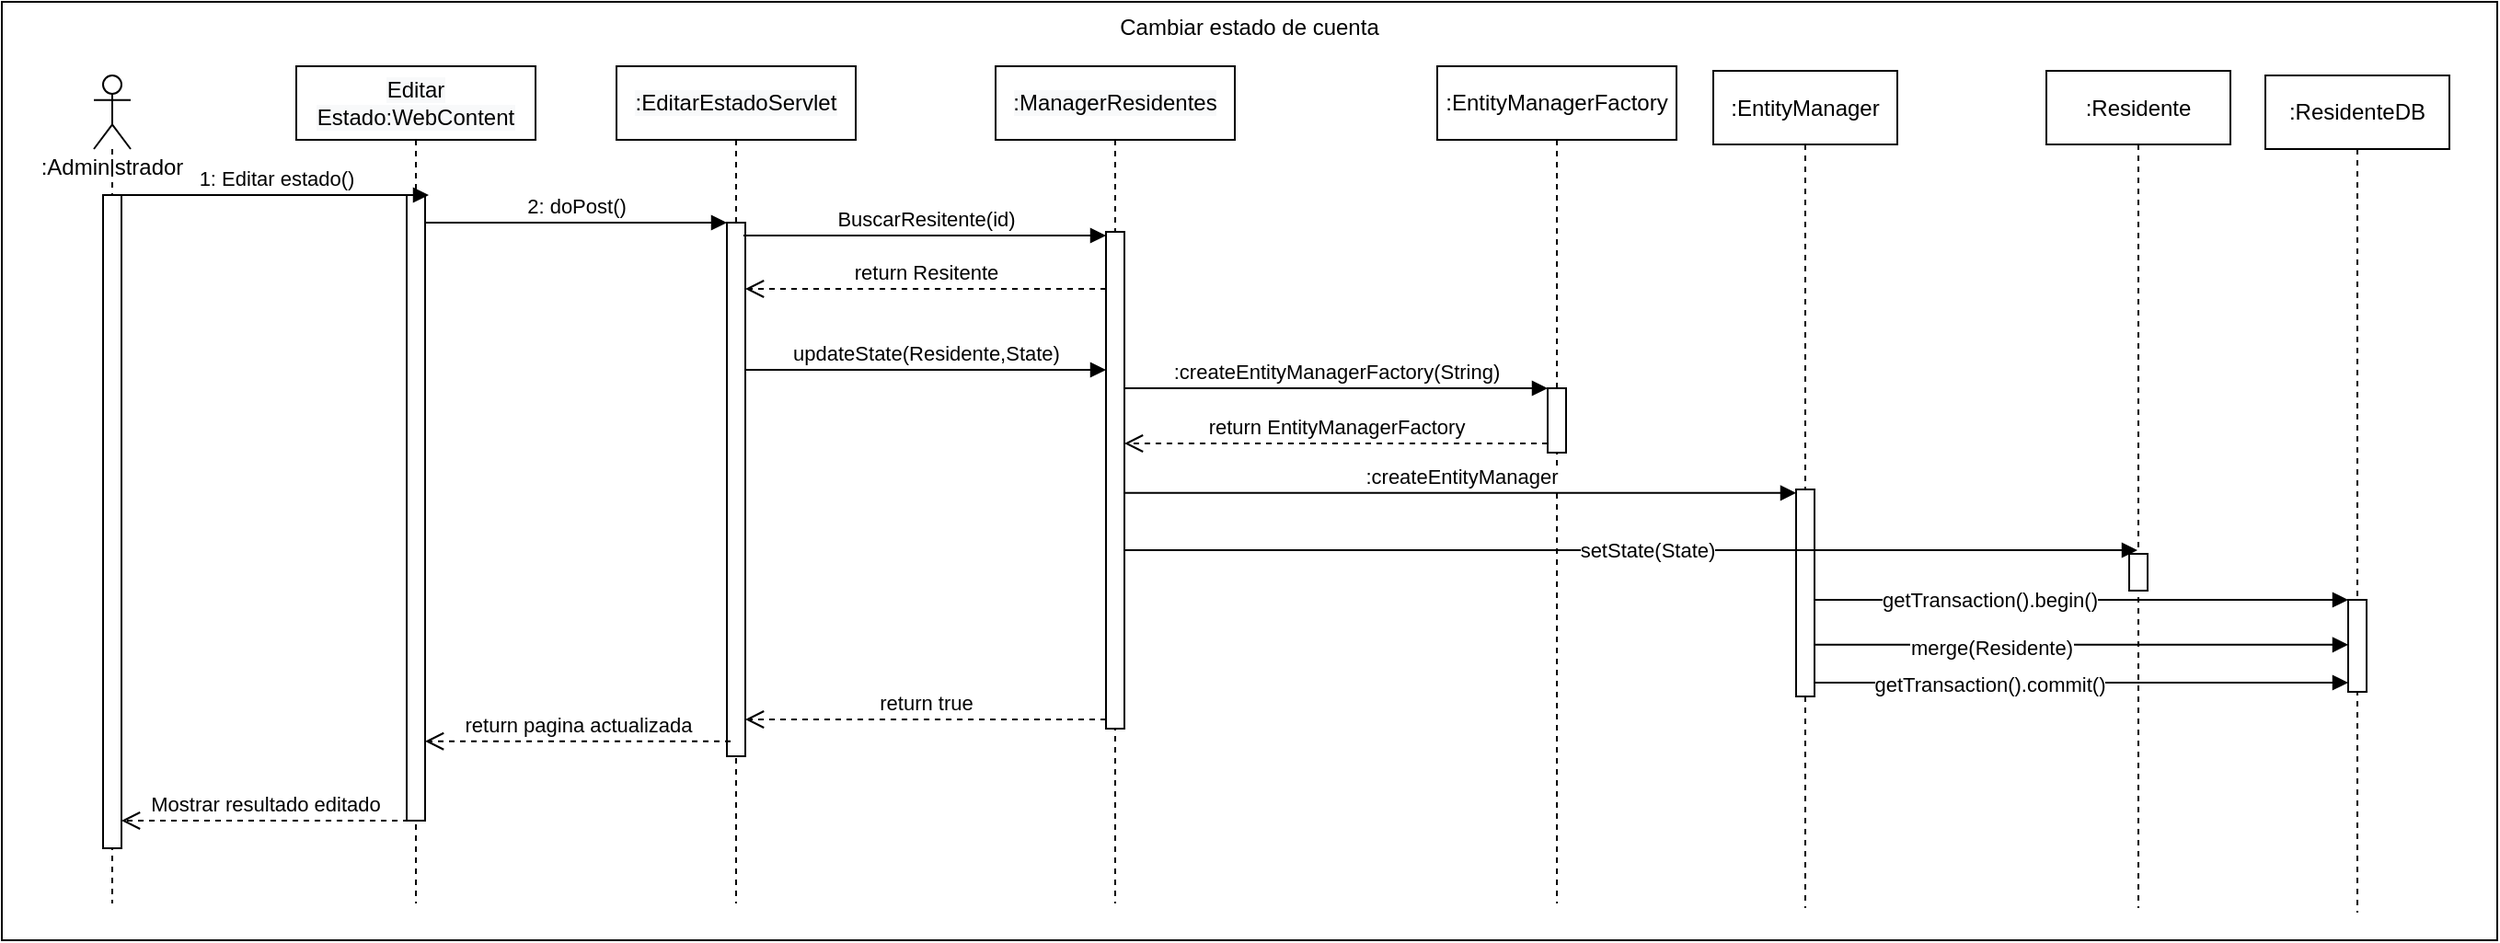 <mxfile version="14.6.11" type="device" pages="4"><diagram id="r4mrBQ5P7d1cM0HOVFNp" name="Page-1"><mxGraphModel dx="948" dy="576" grid="1" gridSize="10" guides="1" tooltips="1" connect="1" arrows="1" fold="1" page="1" pageScale="1" pageWidth="827" pageHeight="1169" math="0" shadow="0"><root><mxCell id="0"/><mxCell id="1" parent="0"/><mxCell id="PN8aczDE3SuEyM_NLOGt-1" value="Cambiar estado de cuenta" style="rounded=0;whiteSpace=wrap;html=1;verticalAlign=top;" parent="1" vertex="1"><mxGeometry x="80" y="40" width="1356" height="510" as="geometry"/></mxCell><mxCell id="PN8aczDE3SuEyM_NLOGt-9" value=":Administrador" style="shape=umlLifeline;participant=umlActor;perimeter=lifelinePerimeter;whiteSpace=wrap;html=1;container=1;collapsible=0;recursiveResize=0;verticalAlign=top;spacingTop=36;outlineConnect=0;size=40;" parent="1" vertex="1"><mxGeometry x="130" y="80" width="20" height="450" as="geometry"/></mxCell><mxCell id="PN8aczDE3SuEyM_NLOGt-15" value="" style="html=1;points=[];perimeter=orthogonalPerimeter;" parent="PN8aczDE3SuEyM_NLOGt-9" vertex="1"><mxGeometry x="5" y="65" width="10" height="355" as="geometry"/></mxCell><mxCell id="PN8aczDE3SuEyM_NLOGt-10" value="&lt;span style=&quot;color: rgb(0 , 0 , 0) ; font-family: &amp;#34;helvetica&amp;#34; ; font-size: 12px ; font-style: normal ; font-weight: 400 ; letter-spacing: normal ; text-align: center ; text-indent: 0px ; text-transform: none ; word-spacing: 0px ; background-color: rgb(248 , 249 , 250) ; display: inline ; float: none&quot;&gt;:ManagerResidentes&lt;/span&gt;" style="shape=umlLifeline;perimeter=lifelinePerimeter;whiteSpace=wrap;html=1;container=1;collapsible=0;recursiveResize=0;outlineConnect=0;" parent="1" vertex="1"><mxGeometry x="620" y="75" width="130" height="455" as="geometry"/></mxCell><mxCell id="PN8aczDE3SuEyM_NLOGt-20" value="" style="html=1;points=[];perimeter=orthogonalPerimeter;" parent="PN8aczDE3SuEyM_NLOGt-10" vertex="1"><mxGeometry x="60" y="90" width="10" height="270" as="geometry"/></mxCell><mxCell id="wjpSuikhrGwFovKsPjBB-1" value="&lt;span style=&quot;color: rgb(0 , 0 , 0) ; font-family: &amp;#34;helvetica&amp;#34; ; font-size: 12px ; font-style: normal ; font-weight: 400 ; letter-spacing: normal ; text-align: center ; text-indent: 0px ; text-transform: none ; word-spacing: 0px ; background-color: rgb(248 , 249 , 250) ; display: inline ; float: none&quot;&gt;:EditarEstadoServlet&lt;/span&gt;" style="shape=umlLifeline;perimeter=lifelinePerimeter;whiteSpace=wrap;html=1;container=1;collapsible=0;recursiveResize=0;outlineConnect=0;" parent="PN8aczDE3SuEyM_NLOGt-10" vertex="1"><mxGeometry x="-206" width="130" height="455" as="geometry"/></mxCell><mxCell id="PN8aczDE3SuEyM_NLOGt-11" value="&lt;span style=&quot;color: rgb(0 , 0 , 0) ; font-family: &amp;#34;helvetica&amp;#34; ; font-size: 12px ; font-style: normal ; font-weight: 400 ; letter-spacing: normal ; text-align: center ; text-indent: 0px ; text-transform: none ; word-spacing: 0px ; background-color: rgb(248 , 249 , 250) ; display: inline ; float: none&quot;&gt;:EditarEstadoServlet&lt;/span&gt;" style="shape=umlLifeline;perimeter=lifelinePerimeter;whiteSpace=wrap;html=1;container=1;collapsible=0;recursiveResize=0;outlineConnect=0;" parent="1" vertex="1"><mxGeometry x="414" y="75" width="130" height="455" as="geometry"/></mxCell><mxCell id="PN8aczDE3SuEyM_NLOGt-12" value=":ResidenteDB" style="shape=umlLifeline;perimeter=lifelinePerimeter;whiteSpace=wrap;html=1;container=1;collapsible=0;recursiveResize=0;outlineConnect=0;" parent="1" vertex="1"><mxGeometry x="1310" y="80" width="100" height="455" as="geometry"/></mxCell><mxCell id="PN8aczDE3SuEyM_NLOGt-23" value="" style="html=1;points=[];perimeter=orthogonalPerimeter;" parent="PN8aczDE3SuEyM_NLOGt-12" vertex="1"><mxGeometry x="45" y="285" width="10" height="50" as="geometry"/></mxCell><mxCell id="PN8aczDE3SuEyM_NLOGt-18" value="2: doPost()" style="html=1;verticalAlign=bottom;endArrow=block;" parent="1" source="PN8aczDE3SuEyM_NLOGt-26" target="PN8aczDE3SuEyM_NLOGt-30" edge="1"><mxGeometry width="80" relative="1" as="geometry"><mxPoint x="330" y="325" as="sourcePoint"/><mxPoint x="481" y="160" as="targetPoint"/><Array as="points"><mxPoint x="340" y="160"/></Array></mxGeometry></mxCell><mxCell id="PN8aczDE3SuEyM_NLOGt-19" value="updateState(Residente,State)" style="html=1;verticalAlign=bottom;endArrow=block;" parent="1" source="PN8aczDE3SuEyM_NLOGt-30" target="PN8aczDE3SuEyM_NLOGt-20" edge="1"><mxGeometry width="80" relative="1" as="geometry"><mxPoint x="479" y="240" as="sourcePoint"/><mxPoint x="533" y="170" as="targetPoint"/><Array as="points"><mxPoint x="590" y="240"/></Array></mxGeometry></mxCell><mxCell id="PN8aczDE3SuEyM_NLOGt-25" value="&lt;span style=&quot;color: rgb(0 , 0 , 0) ; font-family: &amp;#34;helvetica&amp;#34; ; font-size: 12px ; font-style: normal ; font-weight: 400 ; letter-spacing: normal ; text-align: center ; text-indent: 0px ; text-transform: none ; word-spacing: 0px ; background-color: rgb(248 , 249 , 250) ; display: inline ; float: none&quot;&gt;Editar Estado:WebContent&lt;/span&gt;" style="shape=umlLifeline;perimeter=lifelinePerimeter;whiteSpace=wrap;html=1;container=1;collapsible=0;recursiveResize=0;outlineConnect=0;" parent="1" vertex="1"><mxGeometry x="240" y="75" width="130" height="455" as="geometry"/></mxCell><mxCell id="PN8aczDE3SuEyM_NLOGt-26" value="" style="html=1;points=[];perimeter=orthogonalPerimeter;" parent="PN8aczDE3SuEyM_NLOGt-25" vertex="1"><mxGeometry x="60" y="70" width="10" height="340" as="geometry"/></mxCell><mxCell id="PN8aczDE3SuEyM_NLOGt-29" value="1: Editar estado()" style="html=1;verticalAlign=bottom;endArrow=block;entryX=1.2;entryY=0;entryDx=0;entryDy=0;entryPerimeter=0;" parent="1" target="PN8aczDE3SuEyM_NLOGt-26" edge="1"><mxGeometry width="80" relative="1" as="geometry"><mxPoint x="145" y="145" as="sourcePoint"/><mxPoint x="298" y="145" as="targetPoint"/></mxGeometry></mxCell><mxCell id="PN8aczDE3SuEyM_NLOGt-30" value="" style="html=1;points=[];perimeter=orthogonalPerimeter;" parent="1" vertex="1"><mxGeometry x="474" y="160" width="10" height="290" as="geometry"/></mxCell><mxCell id="PN8aczDE3SuEyM_NLOGt-33" value="BuscarResitente(id)" style="html=1;verticalAlign=bottom;endArrow=block;" parent="1" target="PN8aczDE3SuEyM_NLOGt-20" edge="1"><mxGeometry width="80" relative="1" as="geometry"><mxPoint x="483" y="167" as="sourcePoint"/><mxPoint x="686" y="167" as="targetPoint"/><Array as="points"/></mxGeometry></mxCell><mxCell id="PN8aczDE3SuEyM_NLOGt-34" value="return Resitente" style="html=1;verticalAlign=bottom;endArrow=open;dashed=1;endSize=8;" parent="1" target="PN8aczDE3SuEyM_NLOGt-30" edge="1"><mxGeometry relative="1" as="geometry"><mxPoint x="484" y="210.0" as="targetPoint"/><mxPoint x="680" y="196" as="sourcePoint"/></mxGeometry></mxCell><mxCell id="PN8aczDE3SuEyM_NLOGt-36" value="Mostrar resultado editado" style="html=1;verticalAlign=bottom;endArrow=open;dashed=1;endSize=8;exitX=0.1;exitY=1;exitDx=0;exitDy=0;exitPerimeter=0;" parent="1" source="PN8aczDE3SuEyM_NLOGt-26" target="PN8aczDE3SuEyM_NLOGt-15" edge="1"><mxGeometry relative="1" as="geometry"><mxPoint x="150" y="320" as="targetPoint"/><mxPoint x="300" y="320" as="sourcePoint"/><Array as="points"><mxPoint x="240" y="485"/></Array></mxGeometry></mxCell><mxCell id="PN8aczDE3SuEyM_NLOGt-38" value="" style="html=1;verticalAlign=bottom;endArrow=block;" parent="1" edge="1"><mxGeometry x="0.096" y="10" width="80" relative="1" as="geometry"><mxPoint x="1065" y="389.41" as="sourcePoint"/><mxPoint x="1355" y="389.41" as="targetPoint"/><Array as="points"><mxPoint x="1090" y="389.41"/></Array><mxPoint as="offset"/></mxGeometry></mxCell><mxCell id="PN8aczDE3SuEyM_NLOGt-42" value="merge(Residente)" style="edgeLabel;html=1;align=center;verticalAlign=middle;resizable=0;points=[];" parent="PN8aczDE3SuEyM_NLOGt-38" vertex="1" connectable="0"><mxGeometry x="-0.156" y="-1" relative="1" as="geometry"><mxPoint x="-27" as="offset"/></mxGeometry></mxCell><mxCell id="PN8aczDE3SuEyM_NLOGt-39" value="" style="html=1;verticalAlign=bottom;endArrow=block;" parent="1" edge="1" target="PN8aczDE3SuEyM_NLOGt-23" source="Jcjtb8hHimO8J8znYw3e-2"><mxGeometry x="0.096" y="10" width="80" relative="1" as="geometry"><mxPoint x="690" y="379" as="sourcePoint"/><mxPoint x="995" y="379" as="targetPoint"/><Array as="points"><mxPoint x="1120" y="410"/></Array><mxPoint as="offset"/></mxGeometry></mxCell><mxCell id="PN8aczDE3SuEyM_NLOGt-43" value="getTransaction().commit()" style="edgeLabel;html=1;align=center;verticalAlign=middle;resizable=0;points=[];" parent="PN8aczDE3SuEyM_NLOGt-39" vertex="1" connectable="0"><mxGeometry x="0.146" y="-2" relative="1" as="geometry"><mxPoint x="-71" y="-1" as="offset"/></mxGeometry></mxCell><mxCell id="PN8aczDE3SuEyM_NLOGt-44" value="return true" style="html=1;verticalAlign=bottom;endArrow=open;dashed=1;endSize=8;" parent="1" edge="1"><mxGeometry relative="1" as="geometry"><mxPoint x="484" y="430" as="targetPoint"/><mxPoint x="680" y="430" as="sourcePoint"/></mxGeometry></mxCell><mxCell id="PN8aczDE3SuEyM_NLOGt-46" value=":Residente" style="shape=umlLifeline;perimeter=lifelinePerimeter;whiteSpace=wrap;html=1;container=1;collapsible=0;recursiveResize=0;outlineConnect=0;" parent="1" vertex="1"><mxGeometry x="1191" y="77.5" width="100" height="455" as="geometry"/></mxCell><mxCell id="PN8aczDE3SuEyM_NLOGt-47" value="" style="html=1;points=[];perimeter=orthogonalPerimeter;" parent="PN8aczDE3SuEyM_NLOGt-46" vertex="1"><mxGeometry x="45" y="262.5" width="10" height="20" as="geometry"/></mxCell><mxCell id="PN8aczDE3SuEyM_NLOGt-24" value="" style="html=1;verticalAlign=bottom;endArrow=block;" parent="1" edge="1" target="PN8aczDE3SuEyM_NLOGt-23" source="Jcjtb8hHimO8J8znYw3e-2"><mxGeometry x="0.096" y="10" width="80" relative="1" as="geometry"><mxPoint x="691" y="319" as="sourcePoint"/><mxPoint x="995" y="319" as="targetPoint"/><Array as="points"/><mxPoint as="offset"/></mxGeometry></mxCell><mxCell id="PN8aczDE3SuEyM_NLOGt-41" value="getTransaction().begin()" style="edgeLabel;html=1;align=center;verticalAlign=middle;resizable=0;points=[];" parent="PN8aczDE3SuEyM_NLOGt-24" vertex="1" connectable="0"><mxGeometry x="-0.256" y="1" relative="1" as="geometry"><mxPoint x="-13" y="1" as="offset"/></mxGeometry></mxCell><mxCell id="PN8aczDE3SuEyM_NLOGt-45" value="return pagina actualizada" style="html=1;verticalAlign=bottom;endArrow=open;dashed=1;endSize=8;exitX=0.2;exitY=0.972;exitDx=0;exitDy=0;exitPerimeter=0;" parent="1" source="PN8aczDE3SuEyM_NLOGt-30" target="PN8aczDE3SuEyM_NLOGt-26" edge="1"><mxGeometry relative="1" as="geometry"><mxPoint x="278" y="335" as="targetPoint"/><mxPoint x="474" y="335" as="sourcePoint"/></mxGeometry></mxCell><mxCell id="Jcjtb8hHimO8J8znYw3e-1" value=":EntityManager" style="shape=umlLifeline;perimeter=lifelinePerimeter;whiteSpace=wrap;html=1;container=1;collapsible=0;recursiveResize=0;outlineConnect=0;" vertex="1" parent="1"><mxGeometry x="1010" y="77.5" width="100" height="455" as="geometry"/></mxCell><mxCell id="Jcjtb8hHimO8J8znYw3e-2" value="" style="html=1;points=[];perimeter=orthogonalPerimeter;" vertex="1" parent="Jcjtb8hHimO8J8znYw3e-1"><mxGeometry x="45" y="227.5" width="10" height="112.5" as="geometry"/></mxCell><mxCell id="Jcjtb8hHimO8J8znYw3e-3" value=":EntityManagerFactory" style="shape=umlLifeline;perimeter=lifelinePerimeter;whiteSpace=wrap;html=1;container=1;collapsible=0;recursiveResize=0;outlineConnect=0;" vertex="1" parent="1"><mxGeometry x="860" y="75" width="130" height="455" as="geometry"/></mxCell><mxCell id="Jcjtb8hHimO8J8znYw3e-4" value="" style="html=1;points=[];perimeter=orthogonalPerimeter;" vertex="1" parent="Jcjtb8hHimO8J8znYw3e-3"><mxGeometry x="60" y="175" width="10" height="35" as="geometry"/></mxCell><mxCell id="IOgVTO70VKe9wo78DzLq-1" value=":createEntityManagerFactory(String)" style="html=1;verticalAlign=bottom;endArrow=block;" edge="1" parent="1" source="PN8aczDE3SuEyM_NLOGt-20" target="Jcjtb8hHimO8J8znYw3e-4"><mxGeometry width="80" relative="1" as="geometry"><mxPoint x="631" y="-50" as="sourcePoint"/><mxPoint x="820" y="-50" as="targetPoint"/><Array as="points"><mxPoint x="720" y="250"/></Array></mxGeometry></mxCell><mxCell id="IOgVTO70VKe9wo78DzLq-2" value="return EntityManagerFactory" style="html=1;verticalAlign=bottom;endArrow=open;dashed=1;endSize=8;" edge="1" parent="1" source="Jcjtb8hHimO8J8znYw3e-4"><mxGeometry relative="1" as="geometry"><mxPoint x="690" y="280" as="targetPoint"/><mxPoint x="880" y="280" as="sourcePoint"/><Array as="points"><mxPoint x="825" y="280"/></Array></mxGeometry></mxCell><mxCell id="IOgVTO70VKe9wo78DzLq-3" value=":createEntityManager" style="html=1;verticalAlign=bottom;endArrow=block;" edge="1" parent="1" target="Jcjtb8hHimO8J8znYw3e-2"><mxGeometry width="80" relative="1" as="geometry"><mxPoint x="690" y="306.91" as="sourcePoint"/><mxPoint x="845" y="306.91" as="targetPoint"/><Array as="points"><mxPoint x="730" y="306.91"/></Array></mxGeometry></mxCell><mxCell id="PN8aczDE3SuEyM_NLOGt-48" value="" style="html=1;verticalAlign=bottom;endArrow=block;" parent="1" target="PN8aczDE3SuEyM_NLOGt-46" edge="1" source="PN8aczDE3SuEyM_NLOGt-20"><mxGeometry x="0.096" y="10" width="80" relative="1" as="geometry"><mxPoint x="690" y="264.5" as="sourcePoint"/><mxPoint x="830" y="265" as="targetPoint"/><Array as="points"><mxPoint x="910" y="338"/></Array><mxPoint as="offset"/></mxGeometry></mxCell><mxCell id="PN8aczDE3SuEyM_NLOGt-49" value="setState(State)" style="edgeLabel;html=1;align=center;verticalAlign=middle;resizable=0;points=[];" parent="PN8aczDE3SuEyM_NLOGt-48" vertex="1" connectable="0"><mxGeometry x="-0.256" y="1" relative="1" as="geometry"><mxPoint x="79" y="1" as="offset"/></mxGeometry></mxCell></root></mxGraphModel></diagram><diagram id="fd_8kCWqvwM_rQoTeySt" name="Page-4"><mxGraphModel dx="948" dy="1745" grid="1" gridSize="10" guides="1" tooltips="1" connect="1" arrows="1" fold="1" page="1" pageScale="1" pageWidth="827" pageHeight="1169" math="0" shadow="0"><root><mxCell id="cxSJigPbFtR8tjDPOnSk-0"/><mxCell id="cxSJigPbFtR8tjDPOnSk-1" parent="cxSJigPbFtR8tjDPOnSk-0"/><mxCell id="cxSJigPbFtR8tjDPOnSk-3" value="Sistema" style="rounded=0;whiteSpace=wrap;html=1;verticalAlign=top;" vertex="1" parent="cxSJigPbFtR8tjDPOnSk-1"><mxGeometry x="850" y="-170" width="220" height="350" as="geometry"/></mxCell><mxCell id="cxSJigPbFtR8tjDPOnSk-5" value="WebSite" style="shape=module;align=left;spacingLeft=20;align=center;verticalAlign=top;" vertex="1" parent="cxSJigPbFtR8tjDPOnSk-1"><mxGeometry x="240" y="-140" width="487.5" height="640" as="geometry"/></mxCell><mxCell id="cxSJigPbFtR8tjDPOnSk-6" value="Administrador" style="shape=umlActor;verticalLabelPosition=bottom;verticalAlign=top;html=1;" vertex="1" parent="cxSJigPbFtR8tjDPOnSk-1"><mxGeometry x="52.5" y="250" width="30" height="60" as="geometry"/></mxCell><mxCell id="cxSJigPbFtR8tjDPOnSk-7" value="Propietario" style="shape=umlActor;verticalLabelPosition=bottom;verticalAlign=top;html=1;" vertex="1" parent="cxSJigPbFtR8tjDPOnSk-1"><mxGeometry x="52.5" y="-10" width="30" height="60" as="geometry"/></mxCell><mxCell id="cxSJigPbFtR8tjDPOnSk-8" value="" style="endArrow=classic;dashed=1;html=1;dashPattern=1 3;strokeWidth=2;startArrow=classic;startFill=1;endFill=1;" edge="1" parent="cxSJigPbFtR8tjDPOnSk-1" source="cxSJigPbFtR8tjDPOnSk-6" target="v2WE7bL8oHNRGLSHlAVY-25"><mxGeometry width="50" height="50" relative="1" as="geometry"><mxPoint x="130" y="140" as="sourcePoint"/><mxPoint x="180" y="90" as="targetPoint"/></mxGeometry></mxCell><mxCell id="cxSJigPbFtR8tjDPOnSk-11" value="Crud.jsp" style="shape=module;align=left;spacingLeft=20;align=center;verticalAlign=top;" vertex="1" parent="cxSJigPbFtR8tjDPOnSk-1"><mxGeometry x="490" y="180" width="100" height="50" as="geometry"/></mxCell><mxCell id="cxSJigPbFtR8tjDPOnSk-12" value=":Login.jsp" style="shape=module;align=left;spacingLeft=20;align=center;verticalAlign=top;" vertex="1" parent="cxSJigPbFtR8tjDPOnSk-1"><mxGeometry x="490" y="110" width="100" height="50" as="geometry"/></mxCell><mxCell id="cxSJigPbFtR8tjDPOnSk-13" value="GenerarRecibo.jsp" style="shape=module;align=left;spacingLeft=20;align=center;verticalAlign=top;" vertex="1" parent="cxSJigPbFtR8tjDPOnSk-1"><mxGeometry x="460" y="250" width="130" height="50" as="geometry"/></mxCell><mxCell id="cxSJigPbFtR8tjDPOnSk-14" value="CargarObligaciones.jsp" style="shape=module;align=left;spacingLeft=20;align=center;verticalAlign=top;" vertex="1" parent="cxSJigPbFtR8tjDPOnSk-1"><mxGeometry x="437.5" y="310" width="155" height="50" as="geometry"/></mxCell><mxCell id="cxSJigPbFtR8tjDPOnSk-15" value="RegistrarReservacion.jsp" style="shape=module;align=left;spacingLeft=20;align=center;verticalAlign=top;" vertex="1" parent="cxSJigPbFtR8tjDPOnSk-1"><mxGeometry x="430" y="-30" width="160" height="50" as="geometry"/></mxCell><mxCell id="cxSJigPbFtR8tjDPOnSk-16" value="Disponibilidad.jsp" style="shape=module;align=left;spacingLeft=20;align=center;verticalAlign=top;" vertex="1" parent="cxSJigPbFtR8tjDPOnSk-1"><mxGeometry x="430" y="40" width="160" height="50" as="geometry"/></mxCell><mxCell id="cxSJigPbFtR8tjDPOnSk-17" value="CalcularValorReservacion.jsp" style="shape=module;align=left;spacingLeft=20;align=center;verticalAlign=top;" vertex="1" parent="cxSJigPbFtR8tjDPOnSk-1"><mxGeometry x="412.5" y="-100" width="180" height="50" as="geometry"/></mxCell><mxCell id="cxSJigPbFtR8tjDPOnSk-18" value="CalcularValorMulta.jsp" style="shape=module;align=left;spacingLeft=20;align=center;verticalAlign=top;" vertex="1" parent="cxSJigPbFtR8tjDPOnSk-1"><mxGeometry x="415" y="370" width="180" height="50" as="geometry"/></mxCell><mxCell id="cxSJigPbFtR8tjDPOnSk-19" value="CambiarEstadoMulta.jsp" style="shape=module;align=left;spacingLeft=20;align=center;verticalAlign=top;" vertex="1" parent="cxSJigPbFtR8tjDPOnSk-1"><mxGeometry x="415" y="430" width="180" height="50" as="geometry"/></mxCell><mxCell id="v2WE7bL8oHNRGLSHlAVY-18" style="edgeStyle=orthogonalEdgeStyle;rounded=0;orthogonalLoop=1;jettySize=auto;html=1;startArrow=none;startFill=0;endArrow=none;endFill=0;" edge="1" parent="cxSJigPbFtR8tjDPOnSk-1" source="v2WE7bL8oHNRGLSHlAVY-0" target="cxSJigPbFtR8tjDPOnSk-12"><mxGeometry relative="1" as="geometry"/></mxCell><mxCell id="H2Wz01hnOReRbJZ0YDyI-7" style="edgeStyle=orthogonalEdgeStyle;rounded=0;orthogonalLoop=1;jettySize=auto;html=1;entryX=0;entryY=0.5;entryDx=0;entryDy=0;entryPerimeter=0;startArrow=none;startFill=0;endArrow=none;endFill=0;" edge="1" parent="cxSJigPbFtR8tjDPOnSk-1" source="v2WE7bL8oHNRGLSHlAVY-0" target="aXYqRayfwp8iAme8TMCH-23"><mxGeometry relative="1" as="geometry"><Array as="points"><mxPoint x="270" y="135"/><mxPoint x="270" y="15"/></Array></mxGeometry></mxCell><mxCell id="H2Wz01hnOReRbJZ0YDyI-13" style="edgeStyle=orthogonalEdgeStyle;rounded=0;orthogonalLoop=1;jettySize=auto;html=1;entryX=0;entryY=0.5;entryDx=0;entryDy=0;entryPerimeter=0;startArrow=none;startFill=0;endArrow=none;endFill=0;" edge="1" parent="cxSJigPbFtR8tjDPOnSk-1" source="v2WE7bL8oHNRGLSHlAVY-0" target="v2WE7bL8oHNRGLSHlAVY-25"><mxGeometry relative="1" as="geometry"><Array as="points"><mxPoint x="350" y="170"/><mxPoint x="270" y="170"/><mxPoint x="270" y="275"/></Array></mxGeometry></mxCell><mxCell id="v2WE7bL8oHNRGLSHlAVY-0" value="" style="shape=providedRequiredInterface;html=1;verticalLabelPosition=bottom;rotation=-180;" vertex="1" parent="cxSJigPbFtR8tjDPOnSk-1"><mxGeometry x="340" y="125" width="20" height="20" as="geometry"/></mxCell><mxCell id="v2WE7bL8oHNRGLSHlAVY-1" value="Control" style="shape=module;align=left;spacingLeft=20;align=center;verticalAlign=top;" vertex="1" parent="cxSJigPbFtR8tjDPOnSk-1"><mxGeometry x="910" y="110" width="100" height="50" as="geometry"/></mxCell><mxCell id="v2WE7bL8oHNRGLSHlAVY-23" style="edgeStyle=orthogonalEdgeStyle;rounded=0;orthogonalLoop=1;jettySize=auto;html=1;startArrow=none;startFill=0;endArrow=none;endFill=0;" edge="1" parent="cxSJigPbFtR8tjDPOnSk-1" source="v2WE7bL8oHNRGLSHlAVY-7" target="cxSJigPbFtR8tjDPOnSk-19"><mxGeometry relative="1" as="geometry"/></mxCell><mxCell id="H2Wz01hnOReRbJZ0YDyI-8" style="edgeStyle=orthogonalEdgeStyle;rounded=0;orthogonalLoop=1;jettySize=auto;html=1;startArrow=none;startFill=0;endArrow=none;endFill=0;" edge="1" parent="cxSJigPbFtR8tjDPOnSk-1" source="v2WE7bL8oHNRGLSHlAVY-7"><mxGeometry relative="1" as="geometry"><mxPoint x="260" y="275" as="targetPoint"/><Array as="points"><mxPoint x="270" y="455"/><mxPoint x="270" y="275"/></Array></mxGeometry></mxCell><mxCell id="v2WE7bL8oHNRGLSHlAVY-7" value="" style="shape=providedRequiredInterface;html=1;verticalLabelPosition=bottom;rotation=-180;" vertex="1" parent="cxSJigPbFtR8tjDPOnSk-1"><mxGeometry x="340" y="445" width="20" height="20" as="geometry"/></mxCell><mxCell id="v2WE7bL8oHNRGLSHlAVY-22" value="" style="edgeStyle=orthogonalEdgeStyle;rounded=0;orthogonalLoop=1;jettySize=auto;html=1;startArrow=none;startFill=0;endArrow=none;endFill=0;" edge="1" parent="cxSJigPbFtR8tjDPOnSk-1" source="v2WE7bL8oHNRGLSHlAVY-8" target="cxSJigPbFtR8tjDPOnSk-18"><mxGeometry relative="1" as="geometry"/></mxCell><mxCell id="H2Wz01hnOReRbJZ0YDyI-9" style="edgeStyle=orthogonalEdgeStyle;rounded=0;orthogonalLoop=1;jettySize=auto;html=1;entryX=0;entryY=0.5;entryDx=0;entryDy=0;entryPerimeter=0;startArrow=none;startFill=0;endArrow=none;endFill=0;" edge="1" parent="cxSJigPbFtR8tjDPOnSk-1" source="v2WE7bL8oHNRGLSHlAVY-8" target="v2WE7bL8oHNRGLSHlAVY-25"><mxGeometry relative="1" as="geometry"><Array as="points"><mxPoint x="270" y="395"/><mxPoint x="270" y="275"/></Array></mxGeometry></mxCell><mxCell id="v2WE7bL8oHNRGLSHlAVY-8" value="" style="shape=providedRequiredInterface;html=1;verticalLabelPosition=bottom;rotation=-180;" vertex="1" parent="cxSJigPbFtR8tjDPOnSk-1"><mxGeometry x="340" y="385" width="20" height="20" as="geometry"/></mxCell><mxCell id="v2WE7bL8oHNRGLSHlAVY-21" style="edgeStyle=orthogonalEdgeStyle;rounded=0;orthogonalLoop=1;jettySize=auto;html=1;startArrow=none;startFill=0;endArrow=none;endFill=0;" edge="1" parent="cxSJigPbFtR8tjDPOnSk-1" source="v2WE7bL8oHNRGLSHlAVY-9" target="cxSJigPbFtR8tjDPOnSk-14"><mxGeometry relative="1" as="geometry"/></mxCell><mxCell id="H2Wz01hnOReRbJZ0YDyI-10" style="edgeStyle=orthogonalEdgeStyle;rounded=0;orthogonalLoop=1;jettySize=auto;html=1;startArrow=none;startFill=0;endArrow=none;endFill=0;" edge="1" parent="cxSJigPbFtR8tjDPOnSk-1" source="v2WE7bL8oHNRGLSHlAVY-9" target="v2WE7bL8oHNRGLSHlAVY-25"><mxGeometry relative="1" as="geometry"><Array as="points"><mxPoint x="270" y="335"/><mxPoint x="270" y="275"/></Array></mxGeometry></mxCell><mxCell id="v2WE7bL8oHNRGLSHlAVY-9" value="" style="shape=providedRequiredInterface;html=1;verticalLabelPosition=bottom;rotation=-180;" vertex="1" parent="cxSJigPbFtR8tjDPOnSk-1"><mxGeometry x="340" y="325" width="20" height="20" as="geometry"/></mxCell><mxCell id="v2WE7bL8oHNRGLSHlAVY-20" style="edgeStyle=orthogonalEdgeStyle;rounded=0;orthogonalLoop=1;jettySize=auto;html=1;startArrow=none;startFill=0;endArrow=none;endFill=0;" edge="1" parent="cxSJigPbFtR8tjDPOnSk-1" source="v2WE7bL8oHNRGLSHlAVY-10" target="cxSJigPbFtR8tjDPOnSk-13"><mxGeometry relative="1" as="geometry"/></mxCell><mxCell id="H2Wz01hnOReRbJZ0YDyI-11" style="edgeStyle=orthogonalEdgeStyle;rounded=0;orthogonalLoop=1;jettySize=auto;html=1;entryX=0;entryY=0.5;entryDx=0;entryDy=0;entryPerimeter=0;startArrow=none;startFill=0;endArrow=none;endFill=0;" edge="1" parent="cxSJigPbFtR8tjDPOnSk-1" source="v2WE7bL8oHNRGLSHlAVY-10" target="v2WE7bL8oHNRGLSHlAVY-25"><mxGeometry relative="1" as="geometry"/></mxCell><mxCell id="v2WE7bL8oHNRGLSHlAVY-10" value="" style="shape=providedRequiredInterface;html=1;verticalLabelPosition=bottom;rotation=-180;" vertex="1" parent="cxSJigPbFtR8tjDPOnSk-1"><mxGeometry x="340" y="265" width="20" height="20" as="geometry"/></mxCell><mxCell id="v2WE7bL8oHNRGLSHlAVY-19" style="edgeStyle=orthogonalEdgeStyle;rounded=0;orthogonalLoop=1;jettySize=auto;html=1;startArrow=none;startFill=0;endArrow=none;endFill=0;" edge="1" parent="cxSJigPbFtR8tjDPOnSk-1" source="v2WE7bL8oHNRGLSHlAVY-11" target="cxSJigPbFtR8tjDPOnSk-11"><mxGeometry relative="1" as="geometry"/></mxCell><mxCell id="H2Wz01hnOReRbJZ0YDyI-12" style="edgeStyle=orthogonalEdgeStyle;rounded=0;orthogonalLoop=1;jettySize=auto;html=1;entryX=0;entryY=0.5;entryDx=0;entryDy=0;entryPerimeter=0;startArrow=none;startFill=0;endArrow=none;endFill=0;" edge="1" parent="cxSJigPbFtR8tjDPOnSk-1" source="v2WE7bL8oHNRGLSHlAVY-11" target="v2WE7bL8oHNRGLSHlAVY-25"><mxGeometry relative="1" as="geometry"><Array as="points"><mxPoint x="270" y="205"/><mxPoint x="270" y="275"/></Array></mxGeometry></mxCell><mxCell id="v2WE7bL8oHNRGLSHlAVY-11" value="" style="shape=providedRequiredInterface;html=1;verticalLabelPosition=bottom;rotation=-180;" vertex="1" parent="cxSJigPbFtR8tjDPOnSk-1"><mxGeometry x="340" y="195" width="20" height="20" as="geometry"/></mxCell><mxCell id="v2WE7bL8oHNRGLSHlAVY-17" value="" style="edgeStyle=orthogonalEdgeStyle;rounded=0;orthogonalLoop=1;jettySize=auto;html=1;startArrow=none;startFill=0;endArrow=none;endFill=0;" edge="1" parent="cxSJigPbFtR8tjDPOnSk-1" source="v2WE7bL8oHNRGLSHlAVY-12" target="cxSJigPbFtR8tjDPOnSk-16"><mxGeometry relative="1" as="geometry"/></mxCell><mxCell id="H2Wz01hnOReRbJZ0YDyI-6" style="edgeStyle=orthogonalEdgeStyle;rounded=0;orthogonalLoop=1;jettySize=auto;html=1;entryX=0;entryY=0.5;entryDx=0;entryDy=0;entryPerimeter=0;startArrow=none;startFill=0;endArrow=none;endFill=0;" edge="1" parent="cxSJigPbFtR8tjDPOnSk-1" source="v2WE7bL8oHNRGLSHlAVY-12" target="aXYqRayfwp8iAme8TMCH-23"><mxGeometry relative="1" as="geometry"><Array as="points"><mxPoint x="270" y="65"/><mxPoint x="270" y="15"/></Array></mxGeometry></mxCell><mxCell id="H2Wz01hnOReRbJZ0YDyI-14" style="edgeStyle=orthogonalEdgeStyle;rounded=0;orthogonalLoop=1;jettySize=auto;html=1;entryX=0;entryY=0.5;entryDx=0;entryDy=0;entryPerimeter=0;startArrow=none;startFill=0;endArrow=none;endFill=0;" edge="1" parent="cxSJigPbFtR8tjDPOnSk-1" source="v2WE7bL8oHNRGLSHlAVY-12" target="v2WE7bL8oHNRGLSHlAVY-25"><mxGeometry relative="1" as="geometry"><Array as="points"><mxPoint x="350" y="110"/><mxPoint x="320" y="110"/><mxPoint x="320" y="170"/><mxPoint x="270" y="170"/><mxPoint x="270" y="275"/></Array></mxGeometry></mxCell><mxCell id="v2WE7bL8oHNRGLSHlAVY-12" value="" style="shape=providedRequiredInterface;html=1;verticalLabelPosition=bottom;rotation=-180;" vertex="1" parent="cxSJigPbFtR8tjDPOnSk-1"><mxGeometry x="340" y="55" width="20" height="20" as="geometry"/></mxCell><mxCell id="v2WE7bL8oHNRGLSHlAVY-16" value="" style="edgeStyle=orthogonalEdgeStyle;rounded=0;orthogonalLoop=1;jettySize=auto;html=1;startArrow=none;startFill=0;endArrow=none;endFill=0;" edge="1" parent="cxSJigPbFtR8tjDPOnSk-1" source="v2WE7bL8oHNRGLSHlAVY-13" target="cxSJigPbFtR8tjDPOnSk-15"><mxGeometry relative="1" as="geometry"/></mxCell><mxCell id="H2Wz01hnOReRbJZ0YDyI-5" style="edgeStyle=orthogonalEdgeStyle;rounded=0;orthogonalLoop=1;jettySize=auto;html=1;entryX=0;entryY=0.5;entryDx=0;entryDy=0;entryPerimeter=0;startArrow=none;startFill=0;endArrow=none;endFill=0;" edge="1" parent="cxSJigPbFtR8tjDPOnSk-1" source="v2WE7bL8oHNRGLSHlAVY-13" target="aXYqRayfwp8iAme8TMCH-23"><mxGeometry relative="1" as="geometry"><Array as="points"><mxPoint x="350" y="-50"/><mxPoint x="270" y="-50"/><mxPoint x="270" y="15"/></Array></mxGeometry></mxCell><mxCell id="H2Wz01hnOReRbJZ0YDyI-15" style="edgeStyle=orthogonalEdgeStyle;rounded=0;orthogonalLoop=1;jettySize=auto;html=1;startArrow=none;startFill=0;endArrow=none;endFill=0;" edge="1" parent="cxSJigPbFtR8tjDPOnSk-1" source="v2WE7bL8oHNRGLSHlAVY-13"><mxGeometry relative="1" as="geometry"><mxPoint x="320" y="170" as="targetPoint"/><Array as="points"><mxPoint x="350" y="20"/><mxPoint x="320" y="20"/></Array></mxGeometry></mxCell><mxCell id="v2WE7bL8oHNRGLSHlAVY-13" value="" style="shape=providedRequiredInterface;html=1;verticalLabelPosition=bottom;rotation=-180;" vertex="1" parent="cxSJigPbFtR8tjDPOnSk-1"><mxGeometry x="340" y="-15" width="20" height="20" as="geometry"/></mxCell><mxCell id="v2WE7bL8oHNRGLSHlAVY-15" value="" style="edgeStyle=orthogonalEdgeStyle;rounded=0;orthogonalLoop=1;jettySize=auto;html=1;startArrow=none;startFill=0;endArrow=none;endFill=0;" edge="1" parent="cxSJigPbFtR8tjDPOnSk-1" source="v2WE7bL8oHNRGLSHlAVY-14" target="cxSJigPbFtR8tjDPOnSk-17"><mxGeometry relative="1" as="geometry"/></mxCell><mxCell id="H2Wz01hnOReRbJZ0YDyI-4" style="edgeStyle=orthogonalEdgeStyle;rounded=0;orthogonalLoop=1;jettySize=auto;html=1;entryX=0;entryY=0.5;entryDx=0;entryDy=0;entryPerimeter=0;startArrow=none;startFill=0;endArrow=none;endFill=0;" edge="1" parent="cxSJigPbFtR8tjDPOnSk-1" source="v2WE7bL8oHNRGLSHlAVY-14" target="aXYqRayfwp8iAme8TMCH-23"><mxGeometry relative="1" as="geometry"><Array as="points"><mxPoint x="270" y="-75"/><mxPoint x="270" y="15"/></Array></mxGeometry></mxCell><mxCell id="H2Wz01hnOReRbJZ0YDyI-16" style="edgeStyle=orthogonalEdgeStyle;rounded=0;orthogonalLoop=1;jettySize=auto;html=1;startArrow=none;startFill=0;endArrow=none;endFill=0;" edge="1" parent="cxSJigPbFtR8tjDPOnSk-1" source="v2WE7bL8oHNRGLSHlAVY-14"><mxGeometry relative="1" as="geometry"><mxPoint x="320" y="20" as="targetPoint"/><Array as="points"><mxPoint x="350" y="-60"/><mxPoint x="320" y="-60"/></Array></mxGeometry></mxCell><mxCell id="v2WE7bL8oHNRGLSHlAVY-14" value="" style="shape=providedRequiredInterface;html=1;verticalLabelPosition=bottom;rotation=-180;" vertex="1" parent="cxSJigPbFtR8tjDPOnSk-1"><mxGeometry x="340" y="-85" width="20" height="20" as="geometry"/></mxCell><mxCell id="v2WE7bL8oHNRGLSHlAVY-25" value="" style="shape=providedRequiredInterface;html=1;verticalLabelPosition=bottom;rotation=-180;" vertex="1" parent="cxSJigPbFtR8tjDPOnSk-1"><mxGeometry x="230" y="260" width="30" height="30" as="geometry"/></mxCell><mxCell id="v2WE7bL8oHNRGLSHlAVY-26" value="" style="endArrow=classic;dashed=1;html=1;dashPattern=1 3;strokeWidth=2;startArrow=classic;startFill=1;endFill=1;entryX=1;entryY=0.5;entryDx=0;entryDy=0;entryPerimeter=0;" edge="1" parent="cxSJigPbFtR8tjDPOnSk-1" source="cxSJigPbFtR8tjDPOnSk-7" target="aXYqRayfwp8iAme8TMCH-23"><mxGeometry width="50" height="50" relative="1" as="geometry"><mxPoint x="90" y="327.917" as="sourcePoint"/><mxPoint x="241.829" y="155" as="targetPoint"/></mxGeometry></mxCell><mxCell id="v2WE7bL8oHNRGLSHlAVY-46" value="" style="edgeStyle=orthogonalEdgeStyle;rounded=0;orthogonalLoop=1;jettySize=auto;html=1;startArrow=none;startFill=0;endArrow=none;endFill=0;" edge="1" parent="cxSJigPbFtR8tjDPOnSk-1" source="v2WE7bL8oHNRGLSHlAVY-39" target="v2WE7bL8oHNRGLSHlAVY-1"><mxGeometry relative="1" as="geometry"/></mxCell><mxCell id="v2WE7bL8oHNRGLSHlAVY-47" value="" style="edgeStyle=orthogonalEdgeStyle;rounded=0;orthogonalLoop=1;jettySize=auto;html=1;startArrow=none;startFill=0;endArrow=none;endFill=0;" edge="1" parent="cxSJigPbFtR8tjDPOnSk-1" source="v2WE7bL8oHNRGLSHlAVY-39" target="cxSJigPbFtR8tjDPOnSk-12"><mxGeometry relative="1" as="geometry"/></mxCell><mxCell id="v2WE7bL8oHNRGLSHlAVY-48" style="edgeStyle=orthogonalEdgeStyle;rounded=0;orthogonalLoop=1;jettySize=auto;html=1;entryX=1;entryY=0.5;entryDx=0;entryDy=0;startArrow=none;startFill=0;endArrow=none;endFill=0;" edge="1" parent="cxSJigPbFtR8tjDPOnSk-1" source="v2WE7bL8oHNRGLSHlAVY-39" target="cxSJigPbFtR8tjDPOnSk-11"><mxGeometry relative="1" as="geometry"><Array as="points"><mxPoint x="680" y="135"/><mxPoint x="680" y="205"/></Array></mxGeometry></mxCell><mxCell id="v2WE7bL8oHNRGLSHlAVY-49" style="edgeStyle=orthogonalEdgeStyle;rounded=0;orthogonalLoop=1;jettySize=auto;html=1;entryX=1;entryY=0.5;entryDx=0;entryDy=0;startArrow=none;startFill=0;endArrow=none;endFill=0;" edge="1" parent="cxSJigPbFtR8tjDPOnSk-1" source="v2WE7bL8oHNRGLSHlAVY-39" target="cxSJigPbFtR8tjDPOnSk-13"><mxGeometry relative="1" as="geometry"><Array as="points"><mxPoint x="680" y="135"/><mxPoint x="680" y="275"/></Array></mxGeometry></mxCell><mxCell id="v2WE7bL8oHNRGLSHlAVY-50" style="edgeStyle=orthogonalEdgeStyle;rounded=0;orthogonalLoop=1;jettySize=auto;html=1;entryX=1;entryY=0.5;entryDx=0;entryDy=0;startArrow=none;startFill=0;endArrow=none;endFill=0;" edge="1" parent="cxSJigPbFtR8tjDPOnSk-1" source="v2WE7bL8oHNRGLSHlAVY-39" target="cxSJigPbFtR8tjDPOnSk-14"><mxGeometry relative="1" as="geometry"><Array as="points"><mxPoint x="680" y="135"/><mxPoint x="680" y="335"/></Array></mxGeometry></mxCell><mxCell id="v2WE7bL8oHNRGLSHlAVY-51" style="edgeStyle=orthogonalEdgeStyle;rounded=0;orthogonalLoop=1;jettySize=auto;html=1;entryX=1;entryY=0.5;entryDx=0;entryDy=0;startArrow=none;startFill=0;endArrow=none;endFill=0;" edge="1" parent="cxSJigPbFtR8tjDPOnSk-1" source="v2WE7bL8oHNRGLSHlAVY-39" target="cxSJigPbFtR8tjDPOnSk-18"><mxGeometry relative="1" as="geometry"><Array as="points"><mxPoint x="680" y="135"/><mxPoint x="680" y="395"/></Array></mxGeometry></mxCell><mxCell id="v2WE7bL8oHNRGLSHlAVY-52" style="edgeStyle=orthogonalEdgeStyle;rounded=0;orthogonalLoop=1;jettySize=auto;html=1;entryX=1;entryY=0.5;entryDx=0;entryDy=0;startArrow=none;startFill=0;endArrow=none;endFill=0;" edge="1" parent="cxSJigPbFtR8tjDPOnSk-1" source="v2WE7bL8oHNRGLSHlAVY-39" target="cxSJigPbFtR8tjDPOnSk-19"><mxGeometry relative="1" as="geometry"><Array as="points"><mxPoint x="680" y="135"/><mxPoint x="680" y="455"/></Array></mxGeometry></mxCell><mxCell id="v2WE7bL8oHNRGLSHlAVY-53" style="edgeStyle=orthogonalEdgeStyle;rounded=0;orthogonalLoop=1;jettySize=auto;html=1;entryX=1;entryY=0.5;entryDx=0;entryDy=0;startArrow=none;startFill=0;endArrow=none;endFill=0;" edge="1" parent="cxSJigPbFtR8tjDPOnSk-1" source="v2WE7bL8oHNRGLSHlAVY-39" target="cxSJigPbFtR8tjDPOnSk-16"><mxGeometry relative="1" as="geometry"><Array as="points"><mxPoint x="680" y="135"/><mxPoint x="680" y="65"/></Array></mxGeometry></mxCell><mxCell id="v2WE7bL8oHNRGLSHlAVY-54" style="edgeStyle=orthogonalEdgeStyle;rounded=0;orthogonalLoop=1;jettySize=auto;html=1;entryX=1;entryY=0.5;entryDx=0;entryDy=0;startArrow=none;startFill=0;endArrow=none;endFill=0;" edge="1" parent="cxSJigPbFtR8tjDPOnSk-1" source="v2WE7bL8oHNRGLSHlAVY-39" target="cxSJigPbFtR8tjDPOnSk-15"><mxGeometry relative="1" as="geometry"><Array as="points"><mxPoint x="680" y="135"/><mxPoint x="680" y="-5"/></Array></mxGeometry></mxCell><mxCell id="v2WE7bL8oHNRGLSHlAVY-55" style="edgeStyle=orthogonalEdgeStyle;rounded=0;orthogonalLoop=1;jettySize=auto;html=1;entryX=1;entryY=0.5;entryDx=0;entryDy=0;startArrow=none;startFill=0;endArrow=none;endFill=0;" edge="1" parent="cxSJigPbFtR8tjDPOnSk-1" source="v2WE7bL8oHNRGLSHlAVY-39" target="cxSJigPbFtR8tjDPOnSk-17"><mxGeometry relative="1" as="geometry"><Array as="points"><mxPoint x="680" y="135"/><mxPoint x="680" y="-75"/></Array></mxGeometry></mxCell><mxCell id="v2WE7bL8oHNRGLSHlAVY-39" value="" style="shape=providedRequiredInterface;html=1;verticalLabelPosition=bottom;rotation=-180;" vertex="1" parent="cxSJigPbFtR8tjDPOnSk-1"><mxGeometry x="710" y="120" width="30" height="30" as="geometry"/></mxCell><mxCell id="v2WE7bL8oHNRGLSHlAVY-44" value="" style="edgeStyle=orthogonalEdgeStyle;rounded=0;orthogonalLoop=1;jettySize=auto;html=1;startArrow=none;startFill=0;endArrow=none;endFill=0;" edge="1" parent="cxSJigPbFtR8tjDPOnSk-1" source="v2WE7bL8oHNRGLSHlAVY-40" target="v2WE7bL8oHNRGLSHlAVY-43"><mxGeometry relative="1" as="geometry"/></mxCell><mxCell id="v2WE7bL8oHNRGLSHlAVY-40" value="MySqlConnector.jar" style="shape=module;align=left;spacingLeft=20;align=center;verticalAlign=top;" vertex="1" parent="cxSJigPbFtR8tjDPOnSk-1"><mxGeometry x="890" y="250" width="140" height="50" as="geometry"/></mxCell><mxCell id="v2WE7bL8oHNRGLSHlAVY-45" value="" style="edgeStyle=orthogonalEdgeStyle;rounded=0;orthogonalLoop=1;jettySize=auto;html=1;startArrow=none;startFill=0;endArrow=none;endFill=0;" edge="1" parent="cxSJigPbFtR8tjDPOnSk-1" source="v2WE7bL8oHNRGLSHlAVY-43" target="v2WE7bL8oHNRGLSHlAVY-1"><mxGeometry relative="1" as="geometry"/></mxCell><mxCell id="v2WE7bL8oHNRGLSHlAVY-43" value="" style="shape=providedRequiredInterface;html=1;verticalLabelPosition=bottom;rotation=-90;" vertex="1" parent="cxSJigPbFtR8tjDPOnSk-1"><mxGeometry x="950" y="205" width="20" height="20" as="geometry"/></mxCell><mxCell id="v2WE7bL8oHNRGLSHlAVY-56" value="ResidentesDB" style="shape=module;align=left;spacingLeft=20;align=center;verticalAlign=top;" vertex="1" parent="cxSJigPbFtR8tjDPOnSk-1"><mxGeometry x="1160" y="-10" width="120" height="50" as="geometry"/></mxCell><mxCell id="v2WE7bL8oHNRGLSHlAVY-58" value="" style="edgeStyle=orthogonalEdgeStyle;rounded=0;orthogonalLoop=1;jettySize=auto;html=1;startArrow=none;startFill=0;endArrow=none;endFill=0;" edge="1" parent="cxSJigPbFtR8tjDPOnSk-1" source="v2WE7bL8oHNRGLSHlAVY-57" target="v2WE7bL8oHNRGLSHlAVY-56"><mxGeometry relative="1" as="geometry"/></mxCell><mxCell id="v2WE7bL8oHNRGLSHlAVY-59" value="" style="edgeStyle=orthogonalEdgeStyle;rounded=0;orthogonalLoop=1;jettySize=auto;html=1;startArrow=none;startFill=0;endArrow=none;endFill=0;entryX=1;entryY=0.5;entryDx=0;entryDy=0;" edge="1" parent="cxSJigPbFtR8tjDPOnSk-1" source="v2WE7bL8oHNRGLSHlAVY-57" target="6ylXQpecxqAcYDMT7kfJ-0"><mxGeometry relative="1" as="geometry"><Array as="points"><mxPoint x="1025" y="15"/></Array></mxGeometry></mxCell><mxCell id="v2WE7bL8oHNRGLSHlAVY-57" value="" style="shape=providedRequiredInterface;html=1;verticalLabelPosition=bottom;rotation=-180;" vertex="1" parent="cxSJigPbFtR8tjDPOnSk-1"><mxGeometry x="1080" width="30" height="30" as="geometry"/></mxCell><mxCell id="6ylXQpecxqAcYDMT7kfJ-10" value="" style="edgeStyle=orthogonalEdgeStyle;rounded=0;orthogonalLoop=1;jettySize=auto;html=1;startArrow=none;startFill=0;endArrow=none;endFill=0;" edge="1" parent="cxSJigPbFtR8tjDPOnSk-1" source="6ylXQpecxqAcYDMT7kfJ-0" target="6ylXQpecxqAcYDMT7kfJ-9"><mxGeometry relative="1" as="geometry"/></mxCell><mxCell id="6ylXQpecxqAcYDMT7kfJ-0" value="Manager" style="shape=module;align=left;spacingLeft=20;align=center;verticalAlign=top;" vertex="1" parent="cxSJigPbFtR8tjDPOnSk-1"><mxGeometry x="915" y="-10" width="100" height="50" as="geometry"/></mxCell><mxCell id="6ylXQpecxqAcYDMT7kfJ-6" value="" style="edgeStyle=orthogonalEdgeStyle;rounded=0;orthogonalLoop=1;jettySize=auto;html=1;startArrow=none;startFill=0;endArrow=none;endFill=0;" edge="1" parent="cxSJigPbFtR8tjDPOnSk-1" source="6ylXQpecxqAcYDMT7kfJ-4" target="6ylXQpecxqAcYDMT7kfJ-0"><mxGeometry relative="1" as="geometry"/></mxCell><mxCell id="6ylXQpecxqAcYDMT7kfJ-11" value="" style="edgeStyle=orthogonalEdgeStyle;rounded=0;orthogonalLoop=1;jettySize=auto;html=1;startArrow=none;startFill=0;endArrow=none;endFill=0;" edge="1" parent="cxSJigPbFtR8tjDPOnSk-1" source="6ylXQpecxqAcYDMT7kfJ-9" target="v2WE7bL8oHNRGLSHlAVY-1"><mxGeometry relative="1" as="geometry"/></mxCell><mxCell id="6ylXQpecxqAcYDMT7kfJ-9" value="" style="shape=providedRequiredInterface;html=1;verticalLabelPosition=bottom;rotation=90;" vertex="1" parent="cxSJigPbFtR8tjDPOnSk-1"><mxGeometry x="955" y="70" width="20" height="20" as="geometry"/></mxCell><mxCell id="aXYqRayfwp8iAme8TMCH-7" value="" style="edgeStyle=orthogonalEdgeStyle;rounded=0;orthogonalLoop=1;jettySize=auto;html=1;startArrow=none;startFill=0;endArrow=none;endFill=0;" edge="1" parent="cxSJigPbFtR8tjDPOnSk-1" source="aXYqRayfwp8iAme8TMCH-5"><mxGeometry relative="1" as="geometry"><mxPoint x="900" y="-150" as="targetPoint"/></mxGeometry></mxCell><mxCell id="aXYqRayfwp8iAme8TMCH-8" value="Modelo" style="shape=module;align=left;spacingLeft=20;align=center;verticalAlign=top;" vertex="1" parent="cxSJigPbFtR8tjDPOnSk-1"><mxGeometry x="891.25" y="-140" width="147.5" height="60" as="geometry"/></mxCell><mxCell id="aXYqRayfwp8iAme8TMCH-9" style="edgeStyle=orthogonalEdgeStyle;rounded=0;orthogonalLoop=1;jettySize=auto;html=1;exitX=0.5;exitY=1;exitDx=0;exitDy=0;startArrow=none;startFill=0;endArrow=none;endFill=0;" edge="1" parent="cxSJigPbFtR8tjDPOnSk-1"><mxGeometry relative="1" as="geometry"><mxPoint x="965" y="-100" as="sourcePoint"/><mxPoint x="965" y="-100" as="targetPoint"/></mxGeometry></mxCell><mxCell id="aXYqRayfwp8iAme8TMCH-12" value="" style="edgeStyle=orthogonalEdgeStyle;rounded=0;orthogonalLoop=1;jettySize=auto;html=1;startArrow=none;startFill=0;endArrow=none;endFill=0;" edge="1" parent="cxSJigPbFtR8tjDPOnSk-1" source="aXYqRayfwp8iAme8TMCH-5"><mxGeometry relative="1" as="geometry"><mxPoint x="900" y="-220" as="targetPoint"/></mxGeometry></mxCell><mxCell id="aXYqRayfwp8iAme8TMCH-13" value="" style="edgeStyle=orthogonalEdgeStyle;rounded=0;orthogonalLoop=1;jettySize=auto;html=1;startArrow=none;startFill=0;endArrow=none;endFill=0;" edge="1" parent="cxSJigPbFtR8tjDPOnSk-1" source="aXYqRayfwp8iAme8TMCH-5"><mxGeometry relative="1" as="geometry"><mxPoint x="900" y="-150" as="targetPoint"/></mxGeometry></mxCell><mxCell id="aXYqRayfwp8iAme8TMCH-22" value="" style="edgeStyle=orthogonalEdgeStyle;rounded=0;orthogonalLoop=1;jettySize=auto;html=1;startArrow=none;startFill=0;endArrow=none;endFill=0;" edge="1" parent="cxSJigPbFtR8tjDPOnSk-1" source="6ylXQpecxqAcYDMT7kfJ-4" target="aXYqRayfwp8iAme8TMCH-8"><mxGeometry relative="1" as="geometry"/></mxCell><mxCell id="6ylXQpecxqAcYDMT7kfJ-4" value="" style="shape=providedRequiredInterface;html=1;verticalLabelPosition=bottom;rotation=90;" vertex="1" parent="cxSJigPbFtR8tjDPOnSk-1"><mxGeometry x="950" y="-60" width="30" height="30" as="geometry"/></mxCell><mxCell id="aXYqRayfwp8iAme8TMCH-23" value="" style="shape=providedRequiredInterface;html=1;verticalLabelPosition=bottom;rotation=-180;" vertex="1" parent="cxSJigPbFtR8tjDPOnSk-1"><mxGeometry x="230" width="30" height="30" as="geometry"/></mxCell></root></mxGraphModel></diagram><diagram id="ID0FZokm-1BRTH0Nfr0V" name="Page-2"><mxGraphModel dx="806" dy="490" grid="1" gridSize="10" guides="1" tooltips="1" connect="1" arrows="1" fold="1" page="1" pageScale="1" pageWidth="827" pageHeight="1169" math="0" shadow="0"><root><mxCell id="SN1yec0-HgaNpPZD2D3F-0"/><mxCell id="SN1yec0-HgaNpPZD2D3F-1" parent="SN1yec0-HgaNpPZD2D3F-0"/><mxCell id="CS1zCO7mXhhWOiL-wjZz-0" value="Añadir Persona" style="rounded=0;whiteSpace=wrap;html=1;verticalAlign=top;" parent="SN1yec0-HgaNpPZD2D3F-1" vertex="1"><mxGeometry x="74" y="40" width="1676" height="510" as="geometry"/></mxCell><mxCell id="SN1yec0-HgaNpPZD2D3F-2" value=":Administrador" style="shape=umlLifeline;participant=umlActor;perimeter=lifelinePerimeter;whiteSpace=wrap;html=1;container=1;collapsible=0;recursiveResize=0;verticalAlign=top;spacingTop=36;outlineConnect=0;size=40;" parent="SN1yec0-HgaNpPZD2D3F-1" vertex="1"><mxGeometry x="130" y="80" width="20" height="450" as="geometry"/></mxCell><mxCell id="SN1yec0-HgaNpPZD2D3F-3" value="" style="html=1;points=[];perimeter=orthogonalPerimeter;" parent="SN1yec0-HgaNpPZD2D3F-2" vertex="1"><mxGeometry x="5" y="65" width="10" height="375" as="geometry"/></mxCell><mxCell id="FxxZWgAgjdeHjGEG-ZRd-0" value="&lt;font face=&quot;helvetica&quot;&gt;Añadir Persona: jsp&lt;/font&gt;" style="shape=umlLifeline;perimeter=lifelinePerimeter;whiteSpace=wrap;html=1;container=1;collapsible=0;recursiveResize=0;outlineConnect=0;" parent="SN1yec0-HgaNpPZD2D3F-1" vertex="1"><mxGeometry x="240" y="75" width="130" height="455" as="geometry"/></mxCell><mxCell id="FxxZWgAgjdeHjGEG-ZRd-1" value="" style="html=1;points=[];perimeter=orthogonalPerimeter;" parent="FxxZWgAgjdeHjGEG-ZRd-0" vertex="1"><mxGeometry x="60" y="70" width="10" height="370" as="geometry"/></mxCell><mxCell id="6vauxJ2KOHlMjNCsGmVQ-0" value="&lt;span style=&quot;color: rgb(0 , 0 , 0) ; font-family: &amp;#34;helvetica&amp;#34; ; font-size: 12px ; font-style: normal ; font-weight: 400 ; letter-spacing: normal ; text-align: center ; text-indent: 0px ; text-transform: none ; word-spacing: 0px ; background-color: rgb(248 , 249 , 250) ; display: inline ; float: none&quot;&gt;:AgregarPersonaServlet&lt;/span&gt;" style="shape=umlLifeline;perimeter=lifelinePerimeter;whiteSpace=wrap;html=1;container=1;collapsible=0;recursiveResize=0;outlineConnect=0;" parent="SN1yec0-HgaNpPZD2D3F-1" vertex="1"><mxGeometry x="414" y="75" width="130" height="455" as="geometry"/></mxCell><mxCell id="DKPyq2u0-aY5LYDGIYKi-2" value="" style="html=1;points=[];perimeter=orthogonalPerimeter;" parent="6vauxJ2KOHlMjNCsGmVQ-0" vertex="1"><mxGeometry x="60" y="70" width="10" height="360" as="geometry"/></mxCell><mxCell id="6vauxJ2KOHlMjNCsGmVQ-1" value=":Persona" style="shape=umlLifeline;perimeter=lifelinePerimeter;whiteSpace=wrap;html=1;container=1;collapsible=0;recursiveResize=0;outlineConnect=0;" parent="SN1yec0-HgaNpPZD2D3F-1" vertex="1"><mxGeometry x="1090" y="75" width="100" height="455" as="geometry"/></mxCell><mxCell id="EErBATay4QBq9eQuWS5g-7" value="" style="html=1;points=[];perimeter=orthogonalPerimeter;" parent="6vauxJ2KOHlMjNCsGmVQ-1" vertex="1"><mxGeometry x="45" y="210" width="10" height="40" as="geometry"/></mxCell><mxCell id="6vauxJ2KOHlMjNCsGmVQ-3" value=":EntityManager" style="shape=umlLifeline;perimeter=lifelinePerimeter;whiteSpace=wrap;html=1;container=1;collapsible=0;recursiveResize=0;outlineConnect=0;" parent="SN1yec0-HgaNpPZD2D3F-1" vertex="1"><mxGeometry x="970" y="75" width="100" height="455" as="geometry"/></mxCell><mxCell id="6vauxJ2KOHlMjNCsGmVQ-4" value="" style="html=1;points=[];perimeter=orthogonalPerimeter;" parent="6vauxJ2KOHlMjNCsGmVQ-3" vertex="1"><mxGeometry x="45" y="155" width="10" height="35" as="geometry"/></mxCell><mxCell id="44Vb_oNZppcss2tbr-gP-0" value=":aniadirPersona()" style="html=1;verticalAlign=bottom;endArrow=block;" parent="SN1yec0-HgaNpPZD2D3F-1" target="FxxZWgAgjdeHjGEG-ZRd-0" edge="1"><mxGeometry width="80" relative="1" as="geometry"><mxPoint x="145" y="145" as="sourcePoint"/><mxPoint x="312" y="145" as="targetPoint"/></mxGeometry></mxCell><mxCell id="44Vb_oNZppcss2tbr-gP-2" value="&lt;span style=&quot;color: rgb(0 , 0 , 0) ; font-family: &amp;#34;helvetica&amp;#34; ; font-size: 12px ; font-style: normal ; font-weight: 400 ; letter-spacing: normal ; text-align: center ; text-indent: 0px ; text-transform: none ; word-spacing: 0px ; background-color: rgb(248 , 249 , 250) ; display: inline ; float: none&quot;&gt;:Control&lt;/span&gt;" style="shape=umlLifeline;perimeter=lifelinePerimeter;whiteSpace=wrap;html=1;container=1;collapsible=0;recursiveResize=0;outlineConnect=0;" parent="SN1yec0-HgaNpPZD2D3F-1" vertex="1"><mxGeometry x="590" y="75" width="130" height="455" as="geometry"/></mxCell><mxCell id="EErBATay4QBq9eQuWS5g-1" value="" style="html=1;points=[];perimeter=orthogonalPerimeter;" parent="44Vb_oNZppcss2tbr-gP-2" vertex="1"><mxGeometry x="60" y="77.5" width="10" height="340" as="geometry"/></mxCell><mxCell id="44Vb_oNZppcss2tbr-gP-3" value=":EntityManagerFactory" style="shape=umlLifeline;perimeter=lifelinePerimeter;whiteSpace=wrap;html=1;container=1;collapsible=0;recursiveResize=0;outlineConnect=0;" parent="SN1yec0-HgaNpPZD2D3F-1" vertex="1"><mxGeometry x="790" y="75" width="130" height="455" as="geometry"/></mxCell><mxCell id="EErBATay4QBq9eQuWS5g-2" value="" style="html=1;points=[];perimeter=orthogonalPerimeter;" parent="44Vb_oNZppcss2tbr-gP-3" vertex="1"><mxGeometry x="60" y="85" width="10" height="75" as="geometry"/></mxCell><mxCell id="44Vb_oNZppcss2tbr-gP-5" value=":HistoriaClinica" style="shape=umlLifeline;perimeter=lifelinePerimeter;whiteSpace=wrap;html=1;container=1;collapsible=0;recursiveResize=0;outlineConnect=0;" parent="SN1yec0-HgaNpPZD2D3F-1" vertex="1"><mxGeometry x="1270" y="75" width="100" height="455" as="geometry"/></mxCell><mxCell id="44Vb_oNZppcss2tbr-gP-6" value="" style="html=1;points=[];perimeter=orthogonalPerimeter;" parent="44Vb_oNZppcss2tbr-gP-5" vertex="1"><mxGeometry x="45" y="245" width="10" height="35" as="geometry"/></mxCell><mxCell id="44Vb_oNZppcss2tbr-gP-7" value=":Enfermedad" style="shape=umlLifeline;perimeter=lifelinePerimeter;whiteSpace=wrap;html=1;container=1;collapsible=0;recursiveResize=0;outlineConnect=0;" parent="SN1yec0-HgaNpPZD2D3F-1" vertex="1"><mxGeometry x="1450" y="75" width="100" height="455" as="geometry"/></mxCell><mxCell id="44Vb_oNZppcss2tbr-gP-8" value="" style="html=1;points=[];perimeter=orthogonalPerimeter;" parent="44Vb_oNZppcss2tbr-gP-7" vertex="1"><mxGeometry x="45" y="265" width="10" height="25" as="geometry"/></mxCell><mxCell id="DKPyq2u0-aY5LYDGIYKi-0" value=":DataBase" style="shape=umlLifeline;perimeter=lifelinePerimeter;whiteSpace=wrap;html=1;container=1;collapsible=0;recursiveResize=0;outlineConnect=0;" parent="SN1yec0-HgaNpPZD2D3F-1" vertex="1"><mxGeometry x="1590" y="77.5" width="100" height="455" as="geometry"/></mxCell><mxCell id="DKPyq2u0-aY5LYDGIYKi-1" value="" style="html=1;points=[];perimeter=orthogonalPerimeter;" parent="DKPyq2u0-aY5LYDGIYKi-0" vertex="1"><mxGeometry x="45" y="332.5" width="10" height="65" as="geometry"/></mxCell><mxCell id="4vGtUfgxdy-cIEYxmiqk-0" value=":DoPost()" style="html=1;verticalAlign=bottom;endArrow=block;" parent="SN1yec0-HgaNpPZD2D3F-1" target="DKPyq2u0-aY5LYDGIYKi-2" edge="1"><mxGeometry width="80" relative="1" as="geometry"><mxPoint x="310" y="150" as="sourcePoint"/><mxPoint x="469.5" y="150" as="targetPoint"/></mxGeometry></mxCell><mxCell id="EErBATay4QBq9eQuWS5g-0" value=":AgregarPersona()" style="html=1;verticalAlign=bottom;endArrow=block;" parent="SN1yec0-HgaNpPZD2D3F-1" source="DKPyq2u0-aY5LYDGIYKi-2" target="EErBATay4QBq9eQuWS5g-1" edge="1"><mxGeometry width="80" relative="1" as="geometry"><mxPoint x="480" y="150" as="sourcePoint"/><mxPoint x="644" y="150" as="targetPoint"/><Array as="points"><mxPoint x="520" y="150"/></Array></mxGeometry></mxCell><mxCell id="EErBATay4QBq9eQuWS5g-3" value=":createEntityManagerFactory(String)" style="html=1;verticalAlign=bottom;endArrow=block;" parent="SN1yec0-HgaNpPZD2D3F-1" target="EErBATay4QBq9eQuWS5g-2" edge="1"><mxGeometry width="80" relative="1" as="geometry"><mxPoint x="661" y="160" as="sourcePoint"/><mxPoint x="827" y="162.5" as="targetPoint"/><Array as="points"><mxPoint x="697" y="160"/></Array></mxGeometry></mxCell><mxCell id="EErBATay4QBq9eQuWS5g-4" value="return EntityManagerFactory" style="html=1;verticalAlign=bottom;endArrow=open;dashed=1;endSize=8;" parent="SN1yec0-HgaNpPZD2D3F-1" source="EErBATay4QBq9eQuWS5g-2" target="EErBATay4QBq9eQuWS5g-1" edge="1"><mxGeometry relative="1" as="geometry"><mxPoint x="700" y="190" as="targetPoint"/><mxPoint x="856" y="190" as="sourcePoint"/><Array as="points"><mxPoint x="795" y="190"/></Array></mxGeometry></mxCell><mxCell id="EErBATay4QBq9eQuWS5g-5" value=":createEntityManager" style="html=1;verticalAlign=bottom;endArrow=block;" parent="SN1yec0-HgaNpPZD2D3F-1" source="EErBATay4QBq9eQuWS5g-2" target="6vauxJ2KOHlMjNCsGmVQ-4" edge="1"><mxGeometry width="80" relative="1" as="geometry"><mxPoint x="660" y="220" as="sourcePoint"/><mxPoint x="849" y="220" as="targetPoint"/><Array as="points"><mxPoint x="900" y="230"/></Array></mxGeometry></mxCell><mxCell id="EErBATay4QBq9eQuWS5g-8" value="" style="edgeStyle=none;rounded=0;orthogonalLoop=1;jettySize=auto;html=1;targetPerimeterSpacing=1;" parent="SN1yec0-HgaNpPZD2D3F-1" source="EErBATay4QBq9eQuWS5g-1" target="EErBATay4QBq9eQuWS5g-7" edge="1"><mxGeometry relative="1" as="geometry"><Array as="points"><mxPoint x="990" y="290"/></Array></mxGeometry></mxCell><mxCell id="EErBATay4QBq9eQuWS5g-9" value="AddPersona(Persona,HistoriaClinica,Enfermedad)" style="edgeLabel;html=1;align=center;verticalAlign=middle;resizable=0;points=[];" parent="EErBATay4QBq9eQuWS5g-8" vertex="1" connectable="0"><mxGeometry x="-0.135" y="1" relative="1" as="geometry"><mxPoint x="25" y="-6" as="offset"/></mxGeometry></mxCell><mxCell id="EErBATay4QBq9eQuWS5g-13" value=":setHistoriaClinica(HistoriaClinica)" style="html=1;verticalAlign=bottom;endArrow=block;" parent="SN1yec0-HgaNpPZD2D3F-1" source="EErBATay4QBq9eQuWS5g-7" target="44Vb_oNZppcss2tbr-gP-6" edge="1"><mxGeometry width="80" relative="1" as="geometry"><mxPoint x="1140" y="330" as="sourcePoint"/><mxPoint x="1295" y="330" as="targetPoint"/><Array as="points"><mxPoint x="1190" y="320"/></Array></mxGeometry></mxCell><mxCell id="EErBATay4QBq9eQuWS5g-14" value=":setEnfermedad(Enfermedad)" style="html=1;verticalAlign=bottom;endArrow=block;" parent="SN1yec0-HgaNpPZD2D3F-1" source="44Vb_oNZppcss2tbr-gP-6" target="44Vb_oNZppcss2tbr-gP-8" edge="1"><mxGeometry width="80" relative="1" as="geometry"><mxPoint x="1270" y="330" as="sourcePoint"/><mxPoint x="1380" y="330" as="targetPoint"/><Array as="points"/></mxGeometry></mxCell><mxCell id="yPs6BpDlojoFNLj__sUh-0" value="" style="html=1;verticalAlign=bottom;endArrow=block;" parent="SN1yec0-HgaNpPZD2D3F-1" target="DKPyq2u0-aY5LYDGIYKi-1" edge="1"><mxGeometry x="0.096" y="10" width="80" relative="1" as="geometry"><mxPoint x="660" y="440" as="sourcePoint"/><mxPoint x="965" y="440" as="targetPoint"/><Array as="points"/><mxPoint as="offset"/></mxGeometry></mxCell><mxCell id="yPs6BpDlojoFNLj__sUh-1" value="persist(Persona)" style="edgeLabel;html=1;align=center;verticalAlign=middle;resizable=0;points=[];" parent="yPs6BpDlojoFNLj__sUh-0" vertex="1" connectable="0"><mxGeometry x="-0.156" y="-1" relative="1" as="geometry"><mxPoint x="159" y="2" as="offset"/></mxGeometry></mxCell><mxCell id="yPs6BpDlojoFNLj__sUh-2" value="" style="html=1;verticalAlign=bottom;endArrow=block;" parent="SN1yec0-HgaNpPZD2D3F-1" target="DKPyq2u0-aY5LYDGIYKi-1" edge="1"><mxGeometry x="0.096" y="10" width="80" relative="1" as="geometry"><mxPoint x="660" y="470" as="sourcePoint"/><mxPoint x="965" y="470" as="targetPoint"/><Array as="points"><mxPoint x="700" y="470"/></Array><mxPoint as="offset"/></mxGeometry></mxCell><mxCell id="yPs6BpDlojoFNLj__sUh-3" value="getTransaction().commit()" style="edgeLabel;html=1;align=center;verticalAlign=middle;resizable=0;points=[];" parent="yPs6BpDlojoFNLj__sUh-2" vertex="1" connectable="0"><mxGeometry x="0.146" y="-2" relative="1" as="geometry"><mxPoint x="12" y="-1" as="offset"/></mxGeometry></mxCell><mxCell id="yPs6BpDlojoFNLj__sUh-4" value="" style="html=1;verticalAlign=bottom;endArrow=block;" parent="SN1yec0-HgaNpPZD2D3F-1" target="DKPyq2u0-aY5LYDGIYKi-1" edge="1"><mxGeometry x="0.096" y="10" width="80" relative="1" as="geometry"><mxPoint x="661" y="410" as="sourcePoint"/><mxPoint x="965" y="410" as="targetPoint"/><Array as="points"/><mxPoint as="offset"/></mxGeometry></mxCell><mxCell id="yPs6BpDlojoFNLj__sUh-5" value="getTransaction().begin()" style="edgeLabel;html=1;align=center;verticalAlign=middle;resizable=0;points=[];" parent="yPs6BpDlojoFNLj__sUh-4" vertex="1" connectable="0"><mxGeometry x="-0.256" y="1" relative="1" as="geometry"><mxPoint x="218" y="1" as="offset"/></mxGeometry></mxCell><mxCell id="6P9aa-WvA9Xw3Ja0jwPX-0" value="return true" style="html=1;verticalAlign=bottom;endArrow=open;dashed=1;endSize=8;" parent="SN1yec0-HgaNpPZD2D3F-1" source="EErBATay4QBq9eQuWS5g-1" target="DKPyq2u0-aY5LYDGIYKi-2" edge="1"><mxGeometry relative="1" as="geometry"><mxPoint x="460" y="490" as="targetPoint"/><mxPoint x="656" y="490" as="sourcePoint"/><Array as="points"><mxPoint x="530" y="490"/></Array></mxGeometry></mxCell><mxCell id="0-RBIZpR4CuoyvSUk__K-0" value="Mostrar pagina de &lt;br&gt;adición correcta" style="html=1;verticalAlign=bottom;endArrow=open;dashed=1;endSize=8;exitX=0.1;exitY=1;exitDx=0;exitDy=0;exitPerimeter=0;" parent="SN1yec0-HgaNpPZD2D3F-1" edge="1"><mxGeometry relative="1" as="geometry"><mxPoint x="145" y="510" as="targetPoint"/><mxPoint x="301" y="510" as="sourcePoint"/><Array as="points"><mxPoint x="240" y="510"/></Array></mxGeometry></mxCell><mxCell id="0-RBIZpR4CuoyvSUk__K-1" value="return pagina actualizada" style="html=1;verticalAlign=bottom;endArrow=open;dashed=1;endSize=8;" parent="SN1yec0-HgaNpPZD2D3F-1" source="DKPyq2u0-aY5LYDGIYKi-2" edge="1"><mxGeometry relative="1" as="geometry"><mxPoint x="310" y="500" as="targetPoint"/><mxPoint x="476" y="500" as="sourcePoint"/></mxGeometry></mxCell></root></mxGraphModel></diagram><diagram id="COc4PF4EAKBP4Aelmg2K" name="Page-3"><mxGraphModel dx="806" dy="433" grid="1" gridSize="10" guides="1" tooltips="1" connect="1" arrows="1" fold="1" page="1" pageScale="1" pageWidth="827" pageHeight="1169" math="0" shadow="0"><root><mxCell id="hWM1xYEFhwt2IsmGKruN-0"/><mxCell id="hWM1xYEFhwt2IsmGKruN-1" parent="hWM1xYEFhwt2IsmGKruN-0"/><mxCell id="hWM1xYEFhwt2IsmGKruN-18" value="Servidor De aplicaciones" style="verticalAlign=top;align=left;spacingTop=8;spacingLeft=2;spacingRight=12;shape=cube;size=10;direction=south;fontStyle=4;html=1;" parent="hWM1xYEFhwt2IsmGKruN-1" vertex="1"><mxGeometry x="570" y="92.5" width="155" height="235" as="geometry"/></mxCell><mxCell id="hWM1xYEFhwt2IsmGKruN-3" value="Administrador&lt;br&gt;" style="verticalAlign=top;align=left;spacingTop=8;spacingLeft=2;spacingRight=12;shape=cube;size=10;direction=south;fontStyle=4;html=1;" parent="hWM1xYEFhwt2IsmGKruN-1" vertex="1"><mxGeometry x="130" y="80" width="130" height="240" as="geometry"/></mxCell><mxCell id="hWM1xYEFhwt2IsmGKruN-6" value="Base de Datos&lt;br&gt;" style="verticalAlign=top;align=left;spacingTop=8;spacingLeft=2;spacingRight=12;shape=cube;size=10;direction=south;fontStyle=4;html=1;" parent="hWM1xYEFhwt2IsmGKruN-1" vertex="1"><mxGeometry x="790" y="170" width="130" height="80" as="geometry"/></mxCell><mxCell id="hWM1xYEFhwt2IsmGKruN-9" value="Navegador" style="shape=module;align=left;spacingLeft=20;align=center;verticalAlign=top;" parent="hWM1xYEFhwt2IsmGKruN-1" vertex="1"><mxGeometry x="140" y="185" width="100" height="50" as="geometry"/></mxCell><mxCell id="hWM1xYEFhwt2IsmGKruN-10" value="Interfaz Web" style="shape=module;align=left;spacingLeft=20;align=center;verticalAlign=top;" parent="hWM1xYEFhwt2IsmGKruN-1" vertex="1"><mxGeometry x="140" y="120" width="100" height="50" as="geometry"/></mxCell><mxCell id="hWM1xYEFhwt2IsmGKruN-11" value="Servidor Web" style="verticalAlign=top;align=left;spacingTop=8;spacingLeft=2;spacingRight=12;shape=cube;size=10;direction=south;fontStyle=4;html=1;" parent="hWM1xYEFhwt2IsmGKruN-1" vertex="1"><mxGeometry x="370" y="120" width="140" height="180" as="geometry"/></mxCell><mxCell id="hWM1xYEFhwt2IsmGKruN-12" value="App.War" style="shape=module;align=left;spacingLeft=20;align=center;verticalAlign=top;" parent="hWM1xYEFhwt2IsmGKruN-1" vertex="1"><mxGeometry x="390" y="170" width="90" height="45" as="geometry"/></mxCell><mxCell id="hWM1xYEFhwt2IsmGKruN-13" value="Acceso DB" style="shape=module;align=left;spacingLeft=20;align=center;verticalAlign=top;" parent="hWM1xYEFhwt2IsmGKruN-1" vertex="1"><mxGeometry x="580" y="210" width="110" height="50" as="geometry"/></mxCell><mxCell id="hWM1xYEFhwt2IsmGKruN-16" value="Ajax" style="shape=module;align=left;spacingLeft=20;align=center;verticalAlign=top;" parent="hWM1xYEFhwt2IsmGKruN-1" vertex="1"><mxGeometry x="140" y="250" width="100" height="50" as="geometry"/></mxCell><mxCell id="hWM1xYEFhwt2IsmGKruN-19" value="EJB Container" style="shape=module;align=left;spacingLeft=20;align=center;verticalAlign=top;" parent="hWM1xYEFhwt2IsmGKruN-1" vertex="1"><mxGeometry x="580" y="145" width="110" height="50" as="geometry"/></mxCell><mxCell id="hWM1xYEFhwt2IsmGKruN-20" value="WebServices" style="shape=module;align=left;spacingLeft=20;align=center;verticalAlign=top;" parent="hWM1xYEFhwt2IsmGKruN-1" vertex="1"><mxGeometry x="580" y="270" width="110" height="50" as="geometry"/></mxCell><mxCell id="hWM1xYEFhwt2IsmGKruN-21" value="Windfly" style="shape=module;align=left;spacingLeft=20;align=center;verticalAlign=top;" parent="hWM1xYEFhwt2IsmGKruN-1" vertex="1"><mxGeometry x="380" y="235" width="110" height="45" as="geometry"/></mxCell><mxCell id="hWM1xYEFhwt2IsmGKruN-24" value="" style="endArrow=none;html=1;targetPerimeterSpacing=1;" parent="hWM1xYEFhwt2IsmGKruN-1" edge="1"><mxGeometry width="50" height="50" relative="1" as="geometry"><mxPoint x="259" y="200" as="sourcePoint"/><mxPoint x="368" y="200" as="targetPoint"/></mxGeometry></mxCell><mxCell id="hWM1xYEFhwt2IsmGKruN-25" value="&lt;div style=&quot;text-align: left&quot;&gt;Https:&lt;font color=&quot;#202124&quot; face=&quot;arial, sans-serif&quot;&gt;&lt;span style=&quot;font-size: 13px&quot;&gt;9090&lt;/span&gt;&lt;/font&gt;&lt;/div&gt;" style="edgeLabel;html=1;align=center;verticalAlign=middle;resizable=0;points=[];" parent="hWM1xYEFhwt2IsmGKruN-24" vertex="1" connectable="0"><mxGeometry x="-0.488" y="-1" relative="1" as="geometry"><mxPoint x="33" y="-1" as="offset"/></mxGeometry></mxCell><mxCell id="hWM1xYEFhwt2IsmGKruN-27" value="JDBC" style="endArrow=none;html=1;targetPerimeterSpacing=1;" parent="hWM1xYEFhwt2IsmGKruN-1" source="hWM1xYEFhwt2IsmGKruN-18" target="hWM1xYEFhwt2IsmGKruN-6" edge="1"><mxGeometry width="50" height="50" relative="1" as="geometry"><mxPoint x="700" y="260" as="sourcePoint"/><mxPoint x="750" y="210" as="targetPoint"/></mxGeometry></mxCell><mxCell id="hWM1xYEFhwt2IsmGKruN-28" value="" style="endArrow=none;html=1;targetPerimeterSpacing=1;" parent="hWM1xYEFhwt2IsmGKruN-1" source="hWM1xYEFhwt2IsmGKruN-11" target="hWM1xYEFhwt2IsmGKruN-18" edge="1"><mxGeometry width="50" height="50" relative="1" as="geometry"><mxPoint x="520" y="230" as="sourcePoint"/><mxPoint x="570" y="180" as="targetPoint"/></mxGeometry></mxCell><mxCell id="U1RkD7V0HfLR5NwmawBk-0" value="Administrador&lt;br&gt;" style="verticalAlign=top;align=left;spacingTop=8;spacingLeft=2;spacingRight=12;shape=cube;size=10;direction=south;fontStyle=4;html=1;" vertex="1" parent="hWM1xYEFhwt2IsmGKruN-1"><mxGeometry x="130" y="80" width="130" height="240" as="geometry"/></mxCell><mxCell id="U1RkD7V0HfLR5NwmawBk-1" value="Navegador" style="shape=module;align=left;spacingLeft=20;align=center;verticalAlign=top;fontStyle=0" vertex="1" parent="hWM1xYEFhwt2IsmGKruN-1"><mxGeometry x="140" y="185" width="100" height="50" as="geometry"/></mxCell><mxCell id="U1RkD7V0HfLR5NwmawBk-2" value="Interfaz Web" style="shape=module;align=left;spacingLeft=20;align=center;verticalAlign=top;fontStyle=0" vertex="1" parent="hWM1xYEFhwt2IsmGKruN-1"><mxGeometry x="140" y="120" width="100" height="50" as="geometry"/></mxCell><mxCell id="U1RkD7V0HfLR5NwmawBk-3" value="Ajax" style="shape=module;align=left;spacingLeft=20;align=center;verticalAlign=top;fontStyle=0" vertex="1" parent="hWM1xYEFhwt2IsmGKruN-1"><mxGeometry x="140" y="250" width="100" height="50" as="geometry"/></mxCell><mxCell id="U1RkD7V0HfLR5NwmawBk-4" value="Administrador&lt;br&gt;" style="verticalAlign=top;align=left;spacingTop=8;spacingLeft=2;spacingRight=12;shape=cube;size=10;direction=south;fontStyle=4;html=1;" vertex="1" parent="hWM1xYEFhwt2IsmGKruN-1"><mxGeometry x="130" y="80" width="130" height="240" as="geometry"/></mxCell><mxCell id="U1RkD7V0HfLR5NwmawBk-5" value="Navegador" style="shape=module;align=left;spacingLeft=20;align=center;verticalAlign=top;fontStyle=0" vertex="1" parent="hWM1xYEFhwt2IsmGKruN-1"><mxGeometry x="140" y="185" width="100" height="50" as="geometry"/></mxCell><mxCell id="U1RkD7V0HfLR5NwmawBk-6" value="Interfaz Web" style="shape=module;align=left;spacingLeft=20;align=center;verticalAlign=top;fontStyle=0" vertex="1" parent="hWM1xYEFhwt2IsmGKruN-1"><mxGeometry x="140" y="120" width="100" height="50" as="geometry"/></mxCell><mxCell id="U1RkD7V0HfLR5NwmawBk-7" value="Ajax" style="shape=module;align=left;spacingLeft=20;align=center;verticalAlign=top;fontStyle=0" vertex="1" parent="hWM1xYEFhwt2IsmGKruN-1"><mxGeometry x="140" y="250" width="100" height="50" as="geometry"/></mxCell><mxCell id="U1RkD7V0HfLR5NwmawBk-8" value="Propietario" style="verticalAlign=top;align=left;spacingTop=8;spacingLeft=2;spacingRight=12;shape=cube;size=10;direction=south;fontStyle=4;html=1;" vertex="1" parent="hWM1xYEFhwt2IsmGKruN-1"><mxGeometry x="130" y="327.5" width="130" height="240" as="geometry"/></mxCell><mxCell id="U1RkD7V0HfLR5NwmawBk-9" value="Navegador" style="shape=module;align=left;spacingLeft=20;align=center;verticalAlign=top;fontStyle=0" vertex="1" parent="hWM1xYEFhwt2IsmGKruN-1"><mxGeometry x="135" y="435" width="100" height="50" as="geometry"/></mxCell><mxCell id="U1RkD7V0HfLR5NwmawBk-10" value="Interfaz Web" style="shape=module;align=left;spacingLeft=20;align=center;verticalAlign=top;fontStyle=0" vertex="1" parent="hWM1xYEFhwt2IsmGKruN-1"><mxGeometry x="135" y="370" width="100" height="50" as="geometry"/></mxCell><mxCell id="U1RkD7V0HfLR5NwmawBk-11" value="Ajax" style="shape=module;align=left;spacingLeft=20;align=center;verticalAlign=top;fontStyle=0" vertex="1" parent="hWM1xYEFhwt2IsmGKruN-1"><mxGeometry x="135" y="500" width="100" height="50" as="geometry"/></mxCell><mxCell id="U1RkD7V0HfLR5NwmawBk-12" value="" style="endArrow=none;html=1;targetPerimeterSpacing=1;entryX=0;entryY=0;entryDx=180;entryDy=75;entryPerimeter=0;" edge="1" parent="hWM1xYEFhwt2IsmGKruN-1" source="U1RkD7V0HfLR5NwmawBk-8" target="hWM1xYEFhwt2IsmGKruN-11"><mxGeometry width="50" height="50" relative="1" as="geometry"><mxPoint x="269" y="210" as="sourcePoint"/><mxPoint x="378" y="210" as="targetPoint"/><Array as="points"><mxPoint x="435" y="450"/></Array></mxGeometry></mxCell><mxCell id="U1RkD7V0HfLR5NwmawBk-13" value="&lt;div style=&quot;text-align: left&quot;&gt;Https:&lt;font color=&quot;#202124&quot; face=&quot;arial, sans-serif&quot;&gt;&lt;span style=&quot;font-size: 13px&quot;&gt;9090&lt;/span&gt;&lt;/font&gt;&lt;/div&gt;" style="edgeLabel;html=1;align=center;verticalAlign=middle;resizable=0;points=[];" vertex="1" connectable="0" parent="U1RkD7V0HfLR5NwmawBk-12"><mxGeometry x="-0.488" y="-1" relative="1" as="geometry"><mxPoint x="-20" y="-1" as="offset"/></mxGeometry></mxCell></root></mxGraphModel></diagram></mxfile>